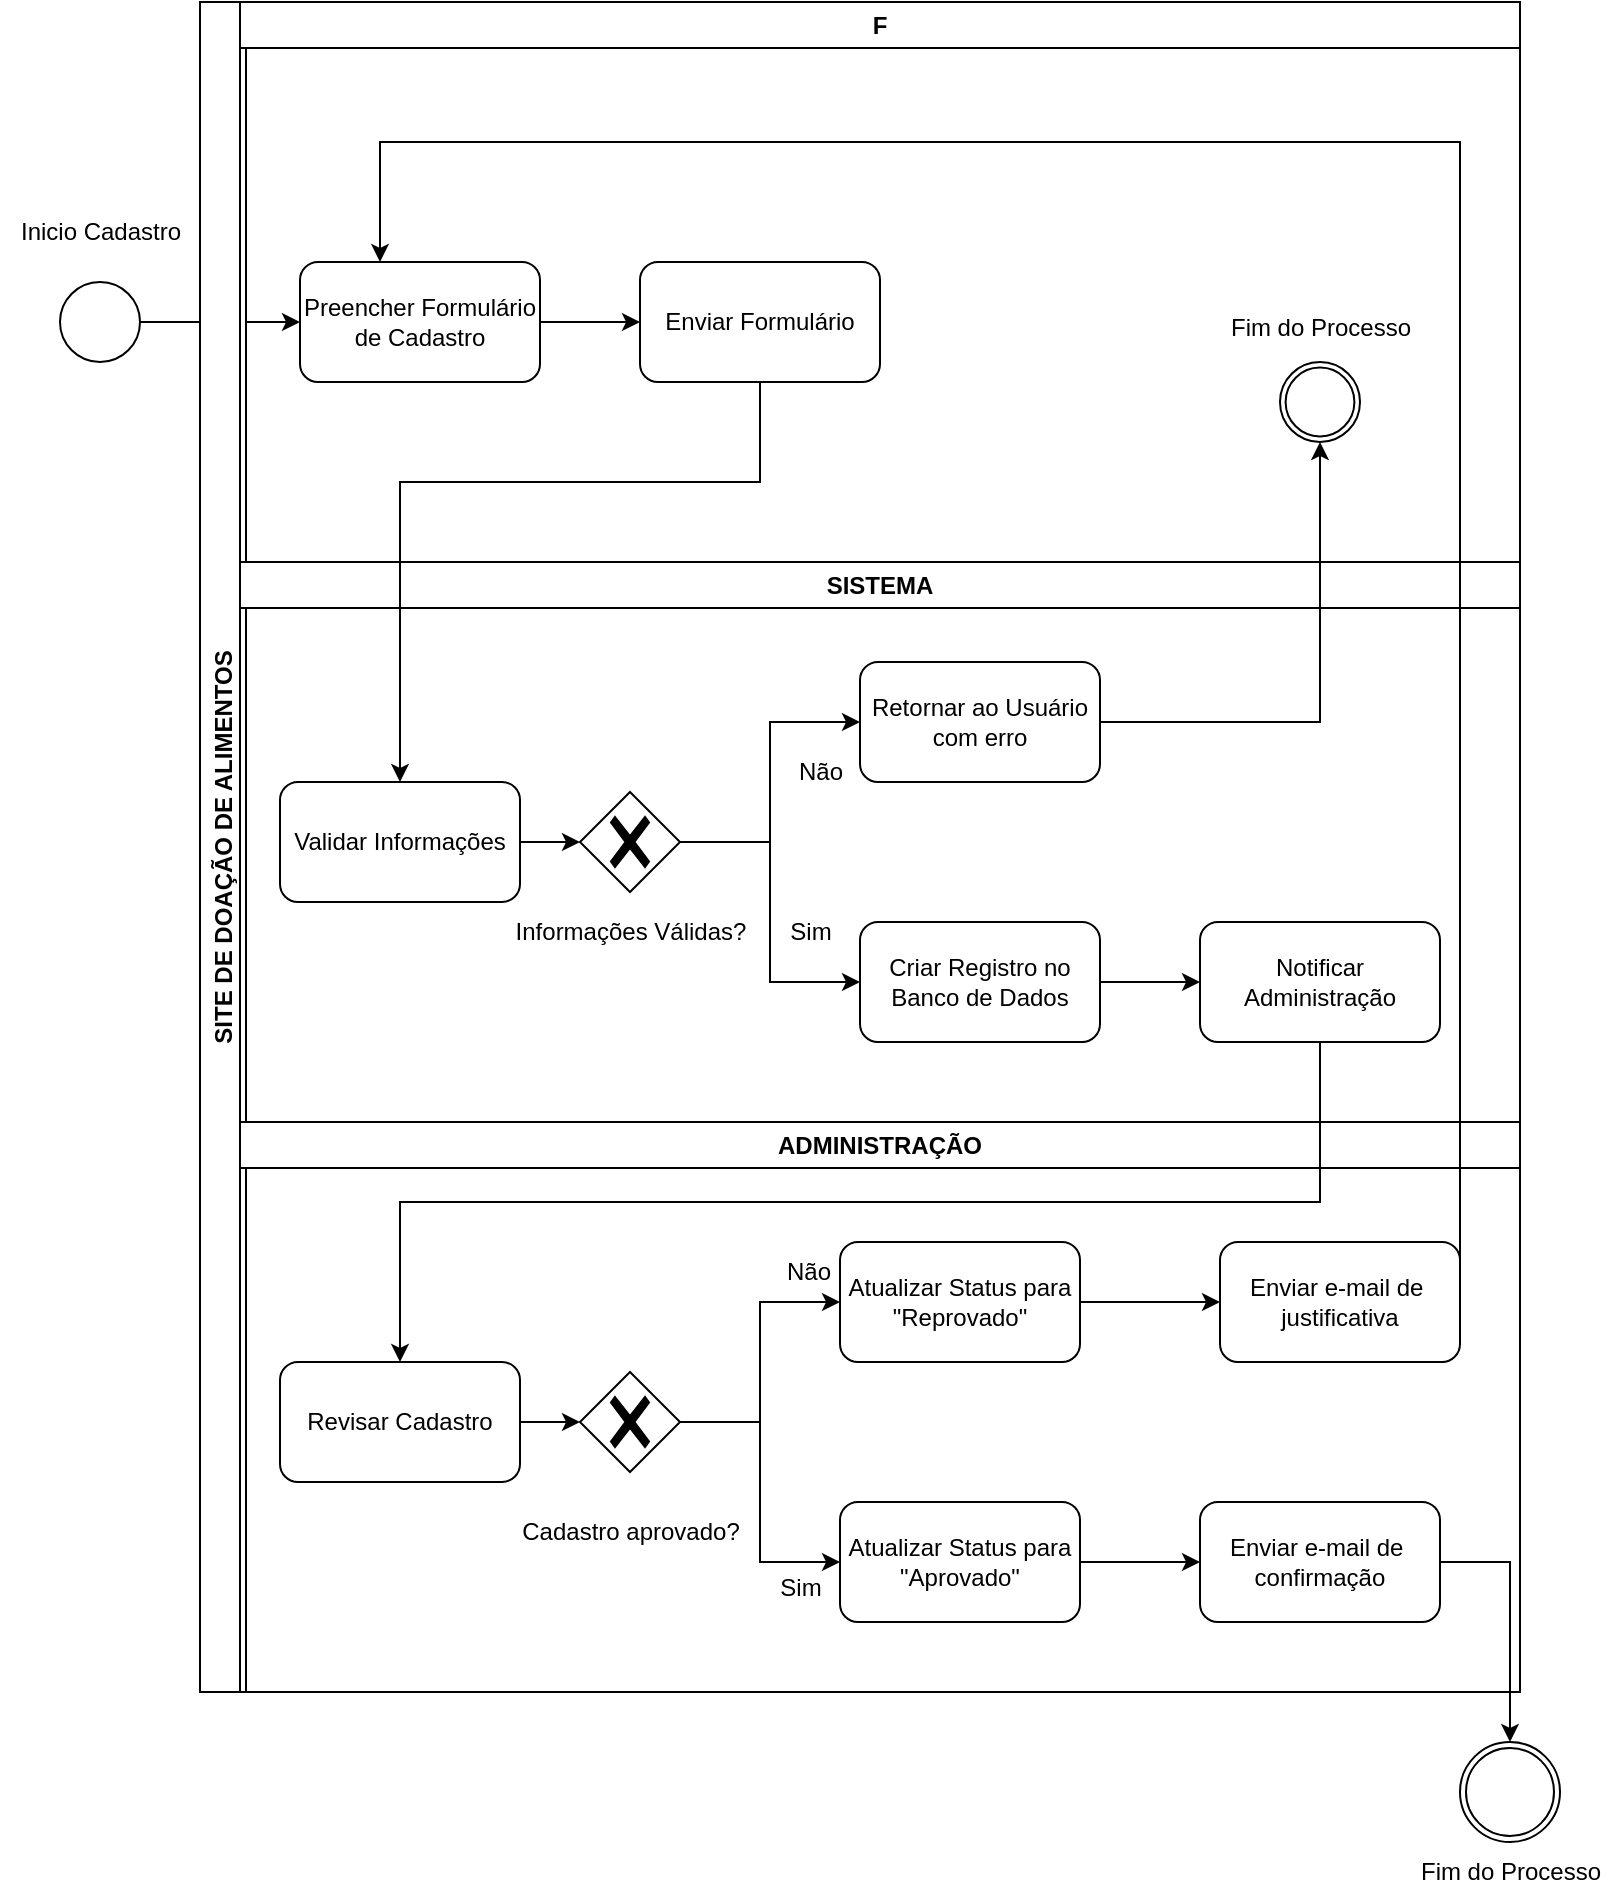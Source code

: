 <mxfile version="24.7.16">
  <diagram name="Página-1" id="1upfq-E3TZnH4Ai5wknj">
    <mxGraphModel dx="880" dy="444" grid="1" gridSize="10" guides="1" tooltips="1" connect="1" arrows="1" fold="1" page="1" pageScale="1" pageWidth="827" pageHeight="1169" math="0" shadow="0">
      <root>
        <mxCell id="0" />
        <mxCell id="1" parent="0" />
        <mxCell id="b5OuM27qtwzma6k_WAEG-50" style="edgeStyle=orthogonalEdgeStyle;rounded=0;orthogonalLoop=1;jettySize=auto;html=1;entryX=0;entryY=0.5;entryDx=0;entryDy=0;" parent="1" source="b5OuM27qtwzma6k_WAEG-1" target="b5OuM27qtwzma6k_WAEG-12" edge="1">
          <mxGeometry relative="1" as="geometry" />
        </mxCell>
        <mxCell id="b5OuM27qtwzma6k_WAEG-1" value="" style="ellipse;whiteSpace=wrap;html=1;" parent="1" vertex="1">
          <mxGeometry x="40" y="170" width="40" height="40" as="geometry" />
        </mxCell>
        <mxCell id="b5OuM27qtwzma6k_WAEG-2" value="Inicio Cadastro" style="text;html=1;align=center;verticalAlign=middle;resizable=0;points=[];autosize=1;strokeColor=none;fillColor=none;" parent="1" vertex="1">
          <mxGeometry x="10" y="130" width="100" height="30" as="geometry" />
        </mxCell>
        <mxCell id="b5OuM27qtwzma6k_WAEG-3" value="SITE DE DOAÇÃO DE ALIMENTOS" style="swimlane;horizontal=0;whiteSpace=wrap;html=1;" parent="1" vertex="1">
          <mxGeometry x="110" y="30" width="660" height="845" as="geometry" />
        </mxCell>
        <mxCell id="b5OuM27qtwzma6k_WAEG-9" value="F" style="swimlane;whiteSpace=wrap;html=1;startSize=23;" parent="b5OuM27qtwzma6k_WAEG-3" vertex="1">
          <mxGeometry x="20" width="640" height="280" as="geometry" />
        </mxCell>
        <mxCell id="b5OuM27qtwzma6k_WAEG-12" value="Preencher Formulário de Cadastro" style="rounded=1;whiteSpace=wrap;html=1;" parent="b5OuM27qtwzma6k_WAEG-9" vertex="1">
          <mxGeometry x="30" y="130" width="120" height="60" as="geometry" />
        </mxCell>
        <mxCell id="b5OuM27qtwzma6k_WAEG-14" value="Enviar Formulário" style="rounded=1;whiteSpace=wrap;html=1;" parent="b5OuM27qtwzma6k_WAEG-9" vertex="1">
          <mxGeometry x="200" y="130" width="120" height="60" as="geometry" />
        </mxCell>
        <mxCell id="b5OuM27qtwzma6k_WAEG-13" style="edgeStyle=orthogonalEdgeStyle;rounded=0;orthogonalLoop=1;jettySize=auto;html=1;" parent="b5OuM27qtwzma6k_WAEG-9" source="b5OuM27qtwzma6k_WAEG-12" target="b5OuM27qtwzma6k_WAEG-14" edge="1">
          <mxGeometry relative="1" as="geometry">
            <mxPoint x="220" y="80" as="targetPoint" />
          </mxGeometry>
        </mxCell>
        <mxCell id="l4xKDWHQXIPOhB7_o9nN-3" value="" style="points=[[0.145,0.145,0],[0.5,0,0],[0.855,0.145,0],[1,0.5,0],[0.855,0.855,0],[0.5,1,0],[0.145,0.855,0],[0,0.5,0]];shape=mxgraph.bpmn.event;html=1;verticalLabelPosition=bottom;labelBackgroundColor=#ffffff;verticalAlign=top;align=center;perimeter=ellipsePerimeter;outlineConnect=0;aspect=fixed;outline=throwing;symbol=general;" vertex="1" parent="b5OuM27qtwzma6k_WAEG-9">
          <mxGeometry x="520" y="180" width="40" height="40" as="geometry" />
        </mxCell>
        <mxCell id="b5OuM27qtwzma6k_WAEG-10" value="SISTEMA" style="swimlane;whiteSpace=wrap;html=1;" parent="b5OuM27qtwzma6k_WAEG-3" vertex="1">
          <mxGeometry x="20" y="280" width="640" height="280" as="geometry" />
        </mxCell>
        <mxCell id="b5OuM27qtwzma6k_WAEG-15" value="Validar Informações" style="rounded=1;whiteSpace=wrap;html=1;" parent="b5OuM27qtwzma6k_WAEG-10" vertex="1">
          <mxGeometry x="20" y="110" width="120" height="60" as="geometry" />
        </mxCell>
        <mxCell id="b5OuM27qtwzma6k_WAEG-22" style="edgeStyle=orthogonalEdgeStyle;rounded=0;orthogonalLoop=1;jettySize=auto;html=1;entryX=0;entryY=0.5;entryDx=0;entryDy=0;" parent="b5OuM27qtwzma6k_WAEG-10" source="b5OuM27qtwzma6k_WAEG-17" target="b5OuM27qtwzma6k_WAEG-21" edge="1">
          <mxGeometry relative="1" as="geometry" />
        </mxCell>
        <mxCell id="b5OuM27qtwzma6k_WAEG-26" style="edgeStyle=orthogonalEdgeStyle;rounded=0;orthogonalLoop=1;jettySize=auto;html=1;entryX=0;entryY=0.5;entryDx=0;entryDy=0;" parent="b5OuM27qtwzma6k_WAEG-10" source="b5OuM27qtwzma6k_WAEG-17" target="b5OuM27qtwzma6k_WAEG-25" edge="1">
          <mxGeometry relative="1" as="geometry" />
        </mxCell>
        <mxCell id="b5OuM27qtwzma6k_WAEG-17" value="" style="points=[[0.25,0.25,0],[0.5,0,0],[0.75,0.25,0],[1,0.5,0],[0.75,0.75,0],[0.5,1,0],[0.25,0.75,0],[0,0.5,0]];shape=mxgraph.bpmn.gateway2;html=1;verticalLabelPosition=bottom;labelBackgroundColor=#ffffff;verticalAlign=top;align=center;perimeter=rhombusPerimeter;outlineConnect=0;outline=none;symbol=none;gwType=exclusive;" parent="b5OuM27qtwzma6k_WAEG-10" vertex="1">
          <mxGeometry x="170" y="115" width="50" height="50" as="geometry" />
        </mxCell>
        <mxCell id="b5OuM27qtwzma6k_WAEG-18" value="Informações Válidas?" style="text;html=1;align=center;verticalAlign=middle;resizable=0;points=[];autosize=1;strokeColor=none;fillColor=none;" parent="b5OuM27qtwzma6k_WAEG-10" vertex="1">
          <mxGeometry x="125" y="170" width="140" height="30" as="geometry" />
        </mxCell>
        <mxCell id="b5OuM27qtwzma6k_WAEG-19" style="edgeStyle=orthogonalEdgeStyle;rounded=0;orthogonalLoop=1;jettySize=auto;html=1;entryX=0;entryY=0.5;entryDx=0;entryDy=0;entryPerimeter=0;" parent="b5OuM27qtwzma6k_WAEG-10" source="b5OuM27qtwzma6k_WAEG-15" target="b5OuM27qtwzma6k_WAEG-17" edge="1">
          <mxGeometry relative="1" as="geometry" />
        </mxCell>
        <mxCell id="b5OuM27qtwzma6k_WAEG-21" value="Retornar ao Usuário com erro" style="rounded=1;whiteSpace=wrap;html=1;" parent="b5OuM27qtwzma6k_WAEG-10" vertex="1">
          <mxGeometry x="310" y="50" width="120" height="60" as="geometry" />
        </mxCell>
        <mxCell id="b5OuM27qtwzma6k_WAEG-24" value="Não" style="text;html=1;align=center;verticalAlign=middle;resizable=0;points=[];autosize=1;strokeColor=none;fillColor=none;" parent="b5OuM27qtwzma6k_WAEG-10" vertex="1">
          <mxGeometry x="265" y="90" width="50" height="30" as="geometry" />
        </mxCell>
        <mxCell id="b5OuM27qtwzma6k_WAEG-29" style="edgeStyle=orthogonalEdgeStyle;rounded=0;orthogonalLoop=1;jettySize=auto;html=1;entryX=0;entryY=0.5;entryDx=0;entryDy=0;" parent="b5OuM27qtwzma6k_WAEG-10" source="b5OuM27qtwzma6k_WAEG-25" target="b5OuM27qtwzma6k_WAEG-28" edge="1">
          <mxGeometry relative="1" as="geometry" />
        </mxCell>
        <mxCell id="b5OuM27qtwzma6k_WAEG-25" value="Criar Registro no Banco de Dados" style="rounded=1;whiteSpace=wrap;html=1;" parent="b5OuM27qtwzma6k_WAEG-10" vertex="1">
          <mxGeometry x="310" y="180" width="120" height="60" as="geometry" />
        </mxCell>
        <mxCell id="b5OuM27qtwzma6k_WAEG-27" value="Sim" style="text;html=1;align=center;verticalAlign=middle;resizable=0;points=[];autosize=1;strokeColor=none;fillColor=none;" parent="b5OuM27qtwzma6k_WAEG-10" vertex="1">
          <mxGeometry x="265" y="170" width="40" height="30" as="geometry" />
        </mxCell>
        <mxCell id="b5OuM27qtwzma6k_WAEG-28" value="Notificar Administração" style="rounded=1;whiteSpace=wrap;html=1;" parent="b5OuM27qtwzma6k_WAEG-10" vertex="1">
          <mxGeometry x="480" y="180" width="120" height="60" as="geometry" />
        </mxCell>
        <mxCell id="b5OuM27qtwzma6k_WAEG-11" value="ADMINISTRAÇÃO" style="swimlane;whiteSpace=wrap;html=1;" parent="b5OuM27qtwzma6k_WAEG-3" vertex="1">
          <mxGeometry x="20" y="560" width="640" height="285" as="geometry" />
        </mxCell>
        <mxCell id="b5OuM27qtwzma6k_WAEG-30" value="Revisar Cadastro" style="rounded=1;whiteSpace=wrap;html=1;" parent="b5OuM27qtwzma6k_WAEG-11" vertex="1">
          <mxGeometry x="20" y="120" width="120" height="60" as="geometry" />
        </mxCell>
        <mxCell id="b5OuM27qtwzma6k_WAEG-37" style="edgeStyle=orthogonalEdgeStyle;rounded=0;orthogonalLoop=1;jettySize=auto;html=1;entryX=0;entryY=0.5;entryDx=0;entryDy=0;" parent="b5OuM27qtwzma6k_WAEG-11" source="b5OuM27qtwzma6k_WAEG-32" target="b5OuM27qtwzma6k_WAEG-36" edge="1">
          <mxGeometry relative="1" as="geometry" />
        </mxCell>
        <mxCell id="b5OuM27qtwzma6k_WAEG-40" style="edgeStyle=orthogonalEdgeStyle;rounded=0;orthogonalLoop=1;jettySize=auto;html=1;entryX=0;entryY=0.5;entryDx=0;entryDy=0;" parent="b5OuM27qtwzma6k_WAEG-11" source="b5OuM27qtwzma6k_WAEG-32" target="b5OuM27qtwzma6k_WAEG-39" edge="1">
          <mxGeometry relative="1" as="geometry" />
        </mxCell>
        <mxCell id="b5OuM27qtwzma6k_WAEG-32" value="" style="points=[[0.25,0.25,0],[0.5,0,0],[0.75,0.25,0],[1,0.5,0],[0.75,0.75,0],[0.5,1,0],[0.25,0.75,0],[0,0.5,0]];shape=mxgraph.bpmn.gateway2;html=1;verticalLabelPosition=bottom;labelBackgroundColor=#ffffff;verticalAlign=top;align=center;perimeter=rhombusPerimeter;outlineConnect=0;outline=none;symbol=none;gwType=exclusive;" parent="b5OuM27qtwzma6k_WAEG-11" vertex="1">
          <mxGeometry x="170" y="125" width="50" height="50" as="geometry" />
        </mxCell>
        <mxCell id="b5OuM27qtwzma6k_WAEG-33" value="Cadastro aprovado?" style="text;html=1;align=center;verticalAlign=middle;resizable=0;points=[];autosize=1;strokeColor=none;fillColor=none;" parent="b5OuM27qtwzma6k_WAEG-11" vertex="1">
          <mxGeometry x="130" y="190" width="130" height="30" as="geometry" />
        </mxCell>
        <mxCell id="b5OuM27qtwzma6k_WAEG-35" style="edgeStyle=orthogonalEdgeStyle;rounded=0;orthogonalLoop=1;jettySize=auto;html=1;entryX=0;entryY=0.5;entryDx=0;entryDy=0;entryPerimeter=0;" parent="b5OuM27qtwzma6k_WAEG-11" source="b5OuM27qtwzma6k_WAEG-30" target="b5OuM27qtwzma6k_WAEG-32" edge="1">
          <mxGeometry relative="1" as="geometry" />
        </mxCell>
        <mxCell id="b5OuM27qtwzma6k_WAEG-55" style="edgeStyle=orthogonalEdgeStyle;rounded=0;orthogonalLoop=1;jettySize=auto;html=1;entryX=0;entryY=0.5;entryDx=0;entryDy=0;" parent="b5OuM27qtwzma6k_WAEG-11" source="b5OuM27qtwzma6k_WAEG-36" target="b5OuM27qtwzma6k_WAEG-52" edge="1">
          <mxGeometry relative="1" as="geometry" />
        </mxCell>
        <mxCell id="b5OuM27qtwzma6k_WAEG-36" value="Atualizar Status para &quot;Aprovado&quot;" style="rounded=1;whiteSpace=wrap;html=1;" parent="b5OuM27qtwzma6k_WAEG-11" vertex="1">
          <mxGeometry x="300" y="190" width="120" height="60" as="geometry" />
        </mxCell>
        <mxCell id="b5OuM27qtwzma6k_WAEG-54" style="edgeStyle=orthogonalEdgeStyle;rounded=0;orthogonalLoop=1;jettySize=auto;html=1;entryX=0;entryY=0.5;entryDx=0;entryDy=0;" parent="b5OuM27qtwzma6k_WAEG-11" source="b5OuM27qtwzma6k_WAEG-39" target="b5OuM27qtwzma6k_WAEG-51" edge="1">
          <mxGeometry relative="1" as="geometry" />
        </mxCell>
        <mxCell id="b5OuM27qtwzma6k_WAEG-39" value="Atualizar Status para &quot;Reprovado&quot;" style="rounded=1;whiteSpace=wrap;html=1;" parent="b5OuM27qtwzma6k_WAEG-11" vertex="1">
          <mxGeometry x="300" y="60" width="120" height="60" as="geometry" />
        </mxCell>
        <mxCell id="b5OuM27qtwzma6k_WAEG-41" value="Não" style="text;html=1;align=center;verticalAlign=middle;resizable=0;points=[];autosize=1;strokeColor=none;fillColor=none;" parent="b5OuM27qtwzma6k_WAEG-11" vertex="1">
          <mxGeometry x="259" y="60" width="50" height="30" as="geometry" />
        </mxCell>
        <mxCell id="b5OuM27qtwzma6k_WAEG-51" value="&lt;span style=&quot;text-wrap: nowrap;&quot;&gt;Enviar e-mail de&amp;nbsp;&lt;/span&gt;&lt;div style=&quot;text-wrap: nowrap;&quot;&gt;justificativa&lt;/div&gt;" style="rounded=1;whiteSpace=wrap;html=1;" parent="b5OuM27qtwzma6k_WAEG-11" vertex="1">
          <mxGeometry x="490" y="60" width="120" height="60" as="geometry" />
        </mxCell>
        <mxCell id="b5OuM27qtwzma6k_WAEG-52" value="&lt;span style=&quot;text-wrap: nowrap;&quot;&gt;Enviar e-mail de&amp;nbsp;&lt;/span&gt;&lt;div style=&quot;text-wrap: nowrap;&quot;&gt;confirmação&lt;/div&gt;" style="rounded=1;whiteSpace=wrap;html=1;" parent="b5OuM27qtwzma6k_WAEG-11" vertex="1">
          <mxGeometry x="480" y="190" width="120" height="60" as="geometry" />
        </mxCell>
        <mxCell id="b5OuM27qtwzma6k_WAEG-16" style="edgeStyle=orthogonalEdgeStyle;rounded=0;orthogonalLoop=1;jettySize=auto;html=1;entryX=0.5;entryY=0;entryDx=0;entryDy=0;" parent="b5OuM27qtwzma6k_WAEG-3" source="b5OuM27qtwzma6k_WAEG-14" target="b5OuM27qtwzma6k_WAEG-15" edge="1">
          <mxGeometry relative="1" as="geometry">
            <Array as="points">
              <mxPoint x="280" y="240" />
              <mxPoint x="100" y="240" />
            </Array>
          </mxGeometry>
        </mxCell>
        <mxCell id="b5OuM27qtwzma6k_WAEG-34" style="edgeStyle=orthogonalEdgeStyle;rounded=0;orthogonalLoop=1;jettySize=auto;html=1;entryX=0.5;entryY=0;entryDx=0;entryDy=0;" parent="b5OuM27qtwzma6k_WAEG-3" source="b5OuM27qtwzma6k_WAEG-28" target="b5OuM27qtwzma6k_WAEG-30" edge="1">
          <mxGeometry relative="1" as="geometry">
            <Array as="points">
              <mxPoint x="560" y="600" />
              <mxPoint x="100" y="600" />
            </Array>
          </mxGeometry>
        </mxCell>
        <mxCell id="b5OuM27qtwzma6k_WAEG-59" style="edgeStyle=orthogonalEdgeStyle;rounded=0;orthogonalLoop=1;jettySize=auto;html=1;exitX=1;exitY=0.5;exitDx=0;exitDy=0;" parent="b5OuM27qtwzma6k_WAEG-3" source="b5OuM27qtwzma6k_WAEG-51" target="b5OuM27qtwzma6k_WAEG-12" edge="1">
          <mxGeometry relative="1" as="geometry">
            <Array as="points">
              <mxPoint x="630" y="70" />
              <mxPoint x="90" y="70" />
            </Array>
          </mxGeometry>
        </mxCell>
        <mxCell id="l4xKDWHQXIPOhB7_o9nN-4" style="edgeStyle=orthogonalEdgeStyle;rounded=0;orthogonalLoop=1;jettySize=auto;html=1;entryX=0.5;entryY=1;entryDx=0;entryDy=0;entryPerimeter=0;" edge="1" parent="b5OuM27qtwzma6k_WAEG-3" source="b5OuM27qtwzma6k_WAEG-21" target="l4xKDWHQXIPOhB7_o9nN-3">
          <mxGeometry relative="1" as="geometry" />
        </mxCell>
        <mxCell id="b5OuM27qtwzma6k_WAEG-38" value="Sim" style="text;html=1;align=center;verticalAlign=middle;resizable=0;points=[];autosize=1;strokeColor=none;fillColor=none;" parent="1" vertex="1">
          <mxGeometry x="390" y="808" width="40" height="30" as="geometry" />
        </mxCell>
        <mxCell id="b5OuM27qtwzma6k_WAEG-56" value="" style="points=[[0.145,0.145,0],[0.5,0,0],[0.855,0.145,0],[1,0.5,0],[0.855,0.855,0],[0.5,1,0],[0.145,0.855,0],[0,0.5,0]];shape=mxgraph.bpmn.event;html=1;verticalLabelPosition=bottom;labelBackgroundColor=#ffffff;verticalAlign=top;align=center;perimeter=ellipsePerimeter;outlineConnect=0;aspect=fixed;outline=throwing;symbol=general;" parent="1" vertex="1">
          <mxGeometry x="740" y="900" width="50" height="50" as="geometry" />
        </mxCell>
        <mxCell id="b5OuM27qtwzma6k_WAEG-57" style="edgeStyle=orthogonalEdgeStyle;rounded=0;orthogonalLoop=1;jettySize=auto;html=1;entryX=0.5;entryY=0;entryDx=0;entryDy=0;entryPerimeter=0;" parent="1" source="b5OuM27qtwzma6k_WAEG-52" target="b5OuM27qtwzma6k_WAEG-56" edge="1">
          <mxGeometry relative="1" as="geometry" />
        </mxCell>
        <mxCell id="b5OuM27qtwzma6k_WAEG-58" value="Fim do Processo" style="text;html=1;align=center;verticalAlign=middle;resizable=0;points=[];autosize=1;strokeColor=none;fillColor=none;" parent="1" vertex="1">
          <mxGeometry x="710" y="950" width="110" height="30" as="geometry" />
        </mxCell>
        <mxCell id="l4xKDWHQXIPOhB7_o9nN-5" value="Fim do Processo" style="text;html=1;align=center;verticalAlign=middle;resizable=0;points=[];autosize=1;strokeColor=none;fillColor=none;" vertex="1" parent="1">
          <mxGeometry x="615" y="178" width="110" height="30" as="geometry" />
        </mxCell>
      </root>
    </mxGraphModel>
  </diagram>
</mxfile>
